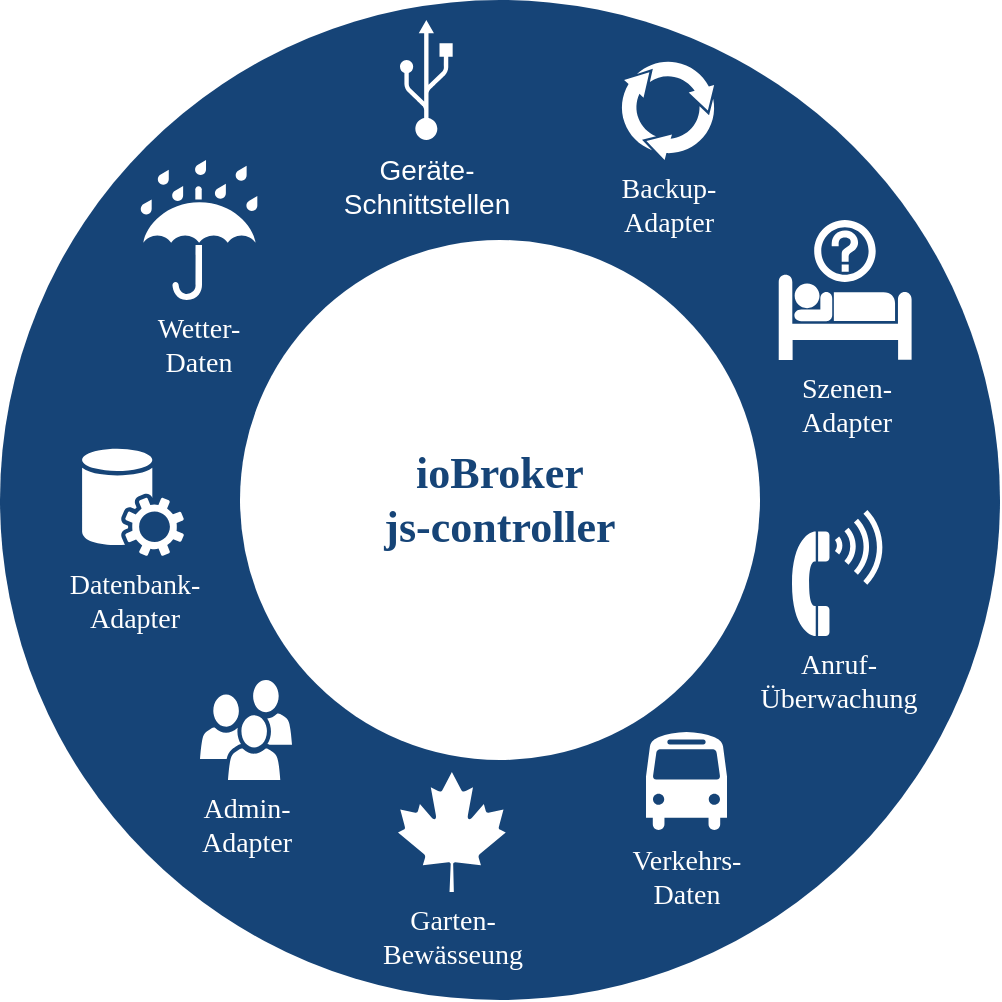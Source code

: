 <mxfile version="14.4.8" type="google"><diagram name="Page-1" id="3e8102d1-ef87-2e61-34e1-82d9a586fe2e"><mxGraphModel dx="1010" dy="1412" grid="1" gridSize="10" guides="1" tooltips="1" connect="1" arrows="1" fold="1" page="1" pageScale="1" pageWidth="1100" pageHeight="850" background="#ffffff" math="0" shadow="0"><root><mxCell id="0"/><mxCell id="1" parent="0"/><mxCell id="70666756c84bb93c-1" value="" style="ellipse;whiteSpace=wrap;html=1;rounded=0;shadow=0;comic=0;strokeWidth=1;fontFamily=Verdana;fontSize=14;strokeColor=none;fillColor=#164477;" parent="1" vertex="1"><mxGeometry x="280" y="110" width="500" height="500" as="geometry"/></mxCell><mxCell id="70666756c84bb93c-2" value="&lt;font color=&quot;#164477&quot;&gt;ioBroker&lt;br&gt;js-controller&lt;/font&gt;" style="ellipse;whiteSpace=wrap;html=1;rounded=0;shadow=0;comic=0;strokeWidth=1;fontFamily=Verdana;fontSize=22;strokeColor=none;fillColor=#ffffff;fontColor=#0069D1;fontStyle=1" parent="1" vertex="1"><mxGeometry x="400" y="230" width="260" height="260" as="geometry"/></mxCell><mxCell id="70666756c84bb93c-5" value="Admin-&lt;br&gt;Adapter" style="shadow=0;dashed=0;html=1;strokeColor=none;fillColor=#ffffff;labelPosition=center;verticalLabelPosition=bottom;verticalAlign=top;shape=mxgraph.office.users.users;rounded=0;comic=0;fontFamily=Verdana;fontSize=14;fontColor=#FFFFFF;" parent="1" vertex="1"><mxGeometry x="380" y="450" width="46" height="50" as="geometry"/></mxCell><mxCell id="70666756c84bb93c-8" value="Datenbank-&lt;br&gt;Adapter" style="shadow=0;dashed=0;html=1;strokeColor=none;fillColor=#ffffff;labelPosition=center;verticalLabelPosition=bottom;verticalAlign=top;shape=mxgraph.office.services.central_management_service;rounded=0;comic=0;fontFamily=Verdana;fontSize=14;fontColor=#FFFFFF;" parent="1" vertex="1"><mxGeometry x="321" y="334" width="51" height="54" as="geometry"/></mxCell><mxCell id="70666756c84bb93c-13" value="Backup-&lt;br&gt;Adapter" style="shadow=0;dashed=0;html=1;strokeColor=none;shape=mxgraph.mscae.general.continuous_cycle;fillColor=#ffffff;rounded=0;comic=0;fontFamily=Verdana;fontSize=14;fontColor=#FFFFFF;verticalAlign=top;labelPosition=center;verticalLabelPosition=bottom;align=center;" parent="1" vertex="1"><mxGeometry x="590" y="140" width="48" height="50" as="geometry"/></mxCell><mxCell id="ZsE2ecg-3-iWCigcwaJQ-2" value="&lt;font face=&quot;Verdana&quot; color=&quot;#ffffff&quot; style=&quot;font-size: 14px&quot;&gt;Szenen-&lt;br&gt;Adapter&lt;/font&gt;" style="shape=mxgraph.signs.travel.hotel_information;html=1;pointerEvents=1;strokeColor=none;verticalLabelPosition=bottom;verticalAlign=top;align=center;fillColor=#FFFFFF;" vertex="1" parent="1"><mxGeometry x="669.36" y="220" width="66.46" height="70" as="geometry"/></mxCell><mxCell id="ZsE2ecg-3-iWCigcwaJQ-5" value="&lt;font face=&quot;Verdana&quot; color=&quot;#ffffff&quot; style=&quot;font-size: 14px&quot;&gt;Anruf-&lt;br&gt;Überwachung&lt;/font&gt;" style="shape=mxgraph.signs.tech.telephone_4;html=1;pointerEvents=1;strokeColor=none;verticalLabelPosition=bottom;verticalAlign=top;align=center;fillColor=#FFFFFF;" vertex="1" parent="1"><mxGeometry x="676" y="365" width="45.18" height="63" as="geometry"/></mxCell><mxCell id="ZsE2ecg-3-iWCigcwaJQ-6" value="&lt;font color=&quot;#ffffff&quot; face=&quot;Verdana&quot;&gt;&lt;span style=&quot;font-size: 14px&quot;&gt;Wetter-&lt;br&gt;Daten&lt;/span&gt;&lt;/font&gt;" style="shape=mxgraph.signs.safety.keep_dry;html=1;pointerEvents=1;strokeColor=none;verticalLabelPosition=bottom;verticalAlign=top;align=center;fillColor=#FFFFFF;" vertex="1" parent="1"><mxGeometry x="350" y="190" width="58.68" height="70" as="geometry"/></mxCell><mxCell id="ZsE2ecg-3-iWCigcwaJQ-7" value="&lt;font face=&quot;Verdana&quot; style=&quot;font-size: 14px&quot; color=&quot;#ffffff&quot;&gt;Garten-&lt;br&gt;Bewässeung&lt;/font&gt;" style="shape=mxgraph.signs.nature.maple_leaf;html=1;pointerEvents=1;strokeColor=none;verticalLabelPosition=bottom;verticalAlign=top;align=center;fillColor=#FFFFFF;" vertex="1" parent="1"><mxGeometry x="479" y="496" width="53.88" height="60" as="geometry"/></mxCell><mxCell id="ZsE2ecg-3-iWCigcwaJQ-8" value="&lt;font face=&quot;Verdana&quot; color=&quot;#ffffff&quot; style=&quot;font-size: 14px&quot;&gt;Verkehrs-&lt;br&gt;Daten&lt;/font&gt;" style="shape=mxgraph.signs.transportation.bus_4;html=1;pointerEvents=1;strokeColor=none;verticalLabelPosition=bottom;verticalAlign=top;align=center;fillColor=#FFFFFF;" vertex="1" parent="1"><mxGeometry x="603" y="476" width="40.5" height="50" as="geometry"/></mxCell><mxCell id="ZsE2ecg-3-iWCigcwaJQ-9" value="&lt;font color=&quot;#ffffff&quot; style=&quot;font-size: 14px&quot;&gt;Geräte-&lt;br&gt;Schnittstellen&lt;/font&gt;" style="shape=mxgraph.signs.tech.usb;html=1;pointerEvents=1;strokeColor=none;verticalLabelPosition=bottom;verticalAlign=top;align=center;fillColor=#FFFFFF;" vertex="1" parent="1"><mxGeometry x="480" y="120" width="26.33" height="60" as="geometry"/></mxCell></root></mxGraphModel></diagram></mxfile>